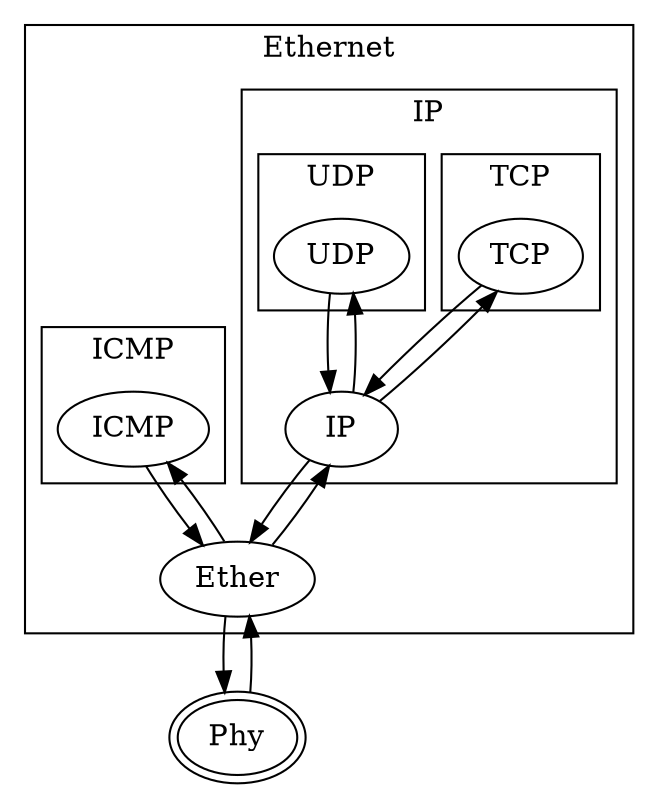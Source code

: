 digraph foo {
    center=true;
    rankdir="TB";


    root [label="Phy", peripheries=2];

    subgraph cluster_ether {
        label="Ethernet";

        subgraph cluster_ip {
            rankdir="BT";
            label="IP";
            
            subgraph cluster_tcp {
                label="TCP";
                tcp [label="TCP"];
            }

            subgraph cluster_udp {
                label="UDP";
                udp [label="UDP"];            
            }

            ip [label="IP"];

            ip -> tcp;
            ip -> udp;
            tcp -> ip;
            udp -> ip;
        }

        subgraph cluster_icmp {
            label="ICMP";

            icmp [label="ICMP"];
        }

        ether [label="Ether"];
        ether -> ip;
        ip -> ether;
        ether -> icmp;
        icmp -> ether;  
    }

    root -> ether;
    ether -> root;

   }